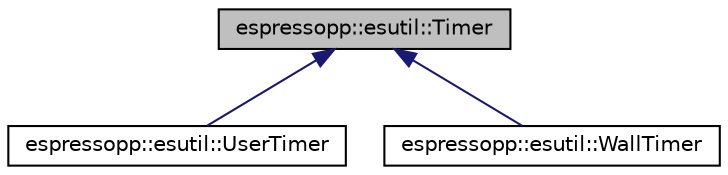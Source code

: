 digraph G
{
  edge [fontname="Helvetica",fontsize="10",labelfontname="Helvetica",labelfontsize="10"];
  node [fontname="Helvetica",fontsize="10",shape=record];
  Node1 [label="espressopp::esutil::Timer",height=0.2,width=0.4,color="black", fillcolor="grey75", style="filled" fontcolor="black"];
  Node1 -> Node2 [dir="back",color="midnightblue",fontsize="10",style="solid",fontname="Helvetica"];
  Node2 [label="espressopp::esutil::UserTimer",height=0.2,width=0.4,color="black", fillcolor="white", style="filled",URL="$classespressopp_1_1esutil_1_1UserTimer.html",tooltip="timer measuring the user time."];
  Node1 -> Node3 [dir="back",color="midnightblue",fontsize="10",style="solid",fontname="Helvetica"];
  Node3 [label="espressopp::esutil::WallTimer",height=0.2,width=0.4,color="black", fillcolor="white", style="filled",URL="$classespressopp_1_1esutil_1_1WallTimer.html",tooltip="timer measuring the wall time."];
}
